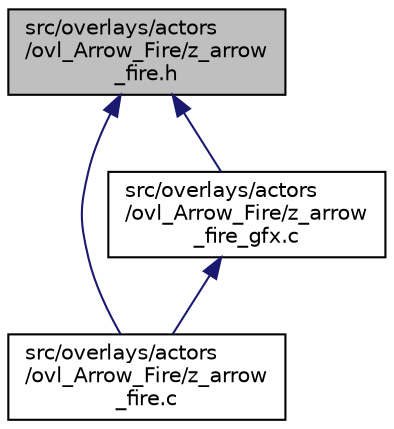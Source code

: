 digraph "src/overlays/actors/ovl_Arrow_Fire/z_arrow_fire.h"
{
 // LATEX_PDF_SIZE
  edge [fontname="Helvetica",fontsize="10",labelfontname="Helvetica",labelfontsize="10"];
  node [fontname="Helvetica",fontsize="10",shape=record];
  Node1 [label="src/overlays/actors\l/ovl_Arrow_Fire/z_arrow\l_fire.h",height=0.2,width=0.4,color="black", fillcolor="grey75", style="filled", fontcolor="black",tooltip=" "];
  Node1 -> Node2 [dir="back",color="midnightblue",fontsize="10",style="solid",fontname="Helvetica"];
  Node2 [label="src/overlays/actors\l/ovl_Arrow_Fire/z_arrow\l_fire.c",height=0.2,width=0.4,color="black", fillcolor="white", style="filled",URL="$d3/d9e/z__arrow__fire_8c.html",tooltip=" "];
  Node1 -> Node3 [dir="back",color="midnightblue",fontsize="10",style="solid",fontname="Helvetica"];
  Node3 [label="src/overlays/actors\l/ovl_Arrow_Fire/z_arrow\l_fire_gfx.c",height=0.2,width=0.4,color="black", fillcolor="white", style="filled",URL="$d3/d9d/z__arrow__fire__gfx_8c.html",tooltip=" "];
  Node3 -> Node2 [dir="back",color="midnightblue",fontsize="10",style="solid",fontname="Helvetica"];
}
